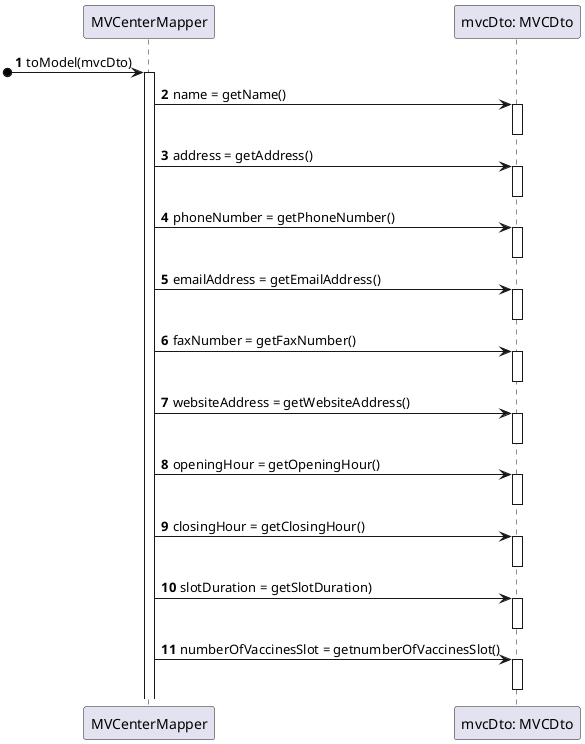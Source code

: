 @startuml

autonumber
participant "MVCenterMapper" as MVC_MP
participant "mvcDto: MVCDto" as MVC_DTO

[o-> MVC_MP : toModel(mvcDto)
activate MVC_MP
MVC_MP -> MVC_DTO : name = getName()
activate MVC_DTO
deactivate MVC_DTO
MVC_MP -> MVC_DTO : address = getAddress()
activate MVC_DTO
deactivate MVC_DTO
MVC_MP -> MVC_DTO : phoneNumber = getPhoneNumber()
activate MVC_DTO
deactivate MVC_DTO
MVC_MP -> MVC_DTO : emailAddress = getEmailAddress()
activate MVC_DTO
deactivate MVC_DTO
MVC_MP -> MVC_DTO : faxNumber = getFaxNumber()
activate MVC_DTO
deactivate MVC_DTO
MVC_MP -> MVC_DTO : websiteAddress = getWebsiteAddress()
activate MVC_DTO
deactivate MVC_DTO
MVC_MP -> MVC_DTO : openingHour = getOpeningHour()
activate MVC_DTO
deactivate MVC_DTO
MVC_MP -> MVC_DTO : closingHour = getClosingHour()
activate MVC_DTO
deactivate MVC_DTO
MVC_MP -> MVC_DTO : slotDuration = getSlotDuration)
activate MVC_DTO
deactivate MVC_DTO
MVC_MP -> MVC_DTO : numberOfVaccinesSlot = getnumberOfVaccinesSlot()
activate MVC_DTO
deactivate MVC_DTO
@enduml